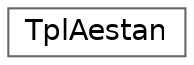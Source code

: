 digraph "Graphical Class Hierarchy"
{
 // LATEX_PDF_SIZE
  bgcolor="transparent";
  edge [fontname=Helvetica,fontsize=14,labelfontname=Helvetica,labelfontsize=14];
  node [fontname=Helvetica,fontsize=14,shape=box,height=0.2,width=0.4];
  rankdir="LR";
  Node0 [id="Node000000",label="TplAestan",height=0.2,width=0.4,color="grey40", fillcolor="white", style="filled",URL="$d1/d79/classTplAestan.html",tooltip=" "];
}
